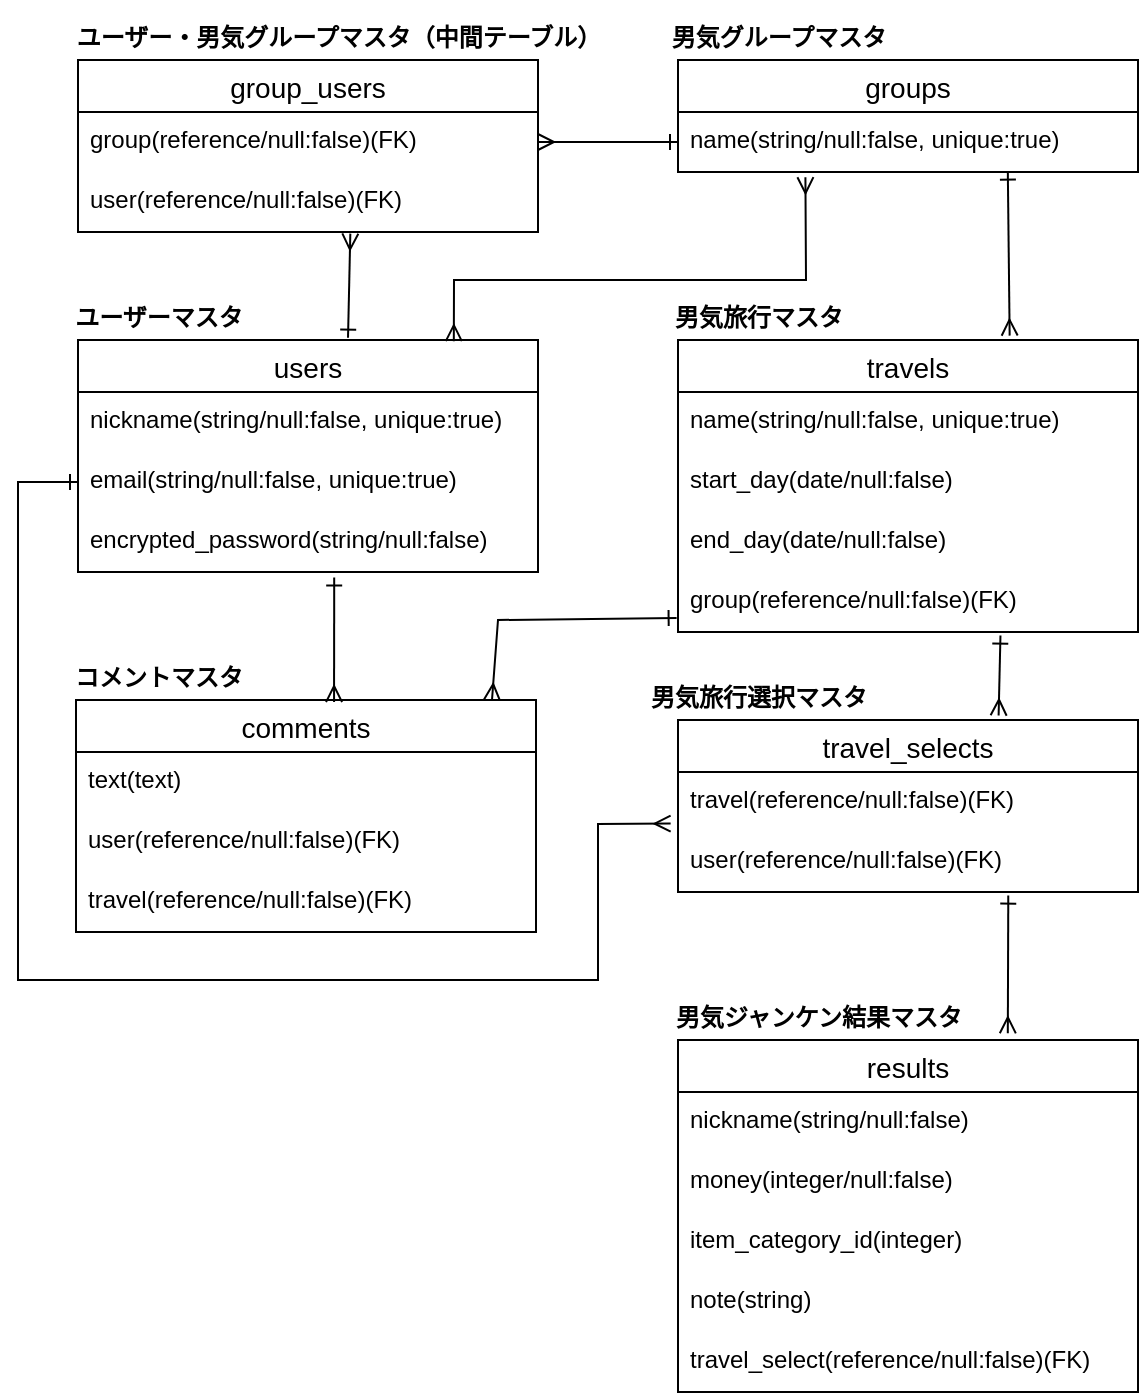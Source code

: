 <mxfile>
    <diagram id="gmgPJ9fsJCGwkUJHvNoy" name="ページ1">
        <mxGraphModel dx="348" dy="651" grid="1" gridSize="10" guides="1" tooltips="1" connect="1" arrows="1" fold="1" page="1" pageScale="1" pageWidth="850" pageHeight="1100" math="0" shadow="0">
            <root>
                <mxCell id="0"/>
                <mxCell id="1" parent="0"/>
                <mxCell id="2" value="users" style="swimlane;fontStyle=0;childLayout=stackLayout;horizontal=1;startSize=26;horizontalStack=0;resizeParent=1;resizeParentMax=0;resizeLast=0;collapsible=1;marginBottom=0;align=center;fontSize=14;" parent="1" vertex="1">
                    <mxGeometry x="180" y="430" width="230" height="116" as="geometry"/>
                </mxCell>
                <mxCell id="3" value="nickname(string/null:false, unique:true)" style="text;strokeColor=none;fillColor=none;spacingLeft=4;spacingRight=4;overflow=hidden;rotatable=0;points=[[0,0.5],[1,0.5]];portConstraint=eastwest;fontSize=12;" parent="2" vertex="1">
                    <mxGeometry y="26" width="230" height="30" as="geometry"/>
                </mxCell>
                <mxCell id="4" value="email(string/null:false, unique:true)" style="text;strokeColor=none;fillColor=none;spacingLeft=4;spacingRight=4;overflow=hidden;rotatable=0;points=[[0,0.5],[1,0.5]];portConstraint=eastwest;fontSize=12;" parent="2" vertex="1">
                    <mxGeometry y="56" width="230" height="30" as="geometry"/>
                </mxCell>
                <mxCell id="5" value="encrypted_password(string/null:false)" style="text;strokeColor=none;fillColor=none;spacingLeft=4;spacingRight=4;overflow=hidden;rotatable=0;points=[[0,0.5],[1,0.5]];portConstraint=eastwest;fontSize=12;" parent="2" vertex="1">
                    <mxGeometry y="86" width="230" height="30" as="geometry"/>
                </mxCell>
                <mxCell id="6" value="&lt;font style=&quot;font-size: 12px&quot;&gt;ユーザーマスタ&lt;/font&gt;" style="text;strokeColor=none;fillColor=none;html=1;fontSize=24;fontStyle=1;verticalAlign=middle;align=center;" parent="1" vertex="1">
                    <mxGeometry x="170" y="400" width="100" height="30" as="geometry"/>
                </mxCell>
                <mxCell id="7" value="group_users" style="swimlane;fontStyle=0;childLayout=stackLayout;horizontal=1;startSize=26;horizontalStack=0;resizeParent=1;resizeParentMax=0;resizeLast=0;collapsible=1;marginBottom=0;align=center;fontSize=14;" parent="1" vertex="1">
                    <mxGeometry x="180" y="290" width="230" height="86" as="geometry"/>
                </mxCell>
                <mxCell id="9" value="group(reference/null:false)(FK)" style="text;strokeColor=none;fillColor=none;spacingLeft=4;spacingRight=4;overflow=hidden;rotatable=0;points=[[0,0.5],[1,0.5]];portConstraint=eastwest;fontSize=12;" parent="7" vertex="1">
                    <mxGeometry y="26" width="230" height="30" as="geometry"/>
                </mxCell>
                <mxCell id="8" value="user(reference/null:false)(FK)" style="text;strokeColor=none;fillColor=none;spacingLeft=4;spacingRight=4;overflow=hidden;rotatable=0;points=[[0,0.5],[1,0.5]];portConstraint=eastwest;fontSize=12;" parent="7" vertex="1">
                    <mxGeometry y="56" width="230" height="30" as="geometry"/>
                </mxCell>
                <mxCell id="10" value="&lt;font style=&quot;font-size: 12px&quot;&gt;ユーザー・男気グループマスタ（中間テーブル）&lt;/font&gt;" style="text;strokeColor=none;fillColor=none;html=1;fontSize=24;fontStyle=1;verticalAlign=middle;align=center;" parent="1" vertex="1">
                    <mxGeometry x="260" y="260" width="100" height="30" as="geometry"/>
                </mxCell>
                <mxCell id="11" value="groups" style="swimlane;fontStyle=0;childLayout=stackLayout;horizontal=1;startSize=26;horizontalStack=0;resizeParent=1;resizeParentMax=0;resizeLast=0;collapsible=1;marginBottom=0;align=center;fontSize=14;" parent="1" vertex="1">
                    <mxGeometry x="480" y="290" width="230" height="56" as="geometry"/>
                </mxCell>
                <mxCell id="12" value="name(string/null:false, unique:true)" style="text;strokeColor=none;fillColor=none;spacingLeft=4;spacingRight=4;overflow=hidden;rotatable=0;points=[[0,0.5],[1,0.5]];portConstraint=eastwest;fontSize=12;" parent="11" vertex="1">
                    <mxGeometry y="26" width="230" height="30" as="geometry"/>
                </mxCell>
                <mxCell id="13" value="&lt;span style=&quot;font-size: 12px&quot;&gt;男気グループマスタ&lt;/span&gt;" style="text;strokeColor=none;fillColor=none;html=1;fontSize=24;fontStyle=1;verticalAlign=middle;align=center;" parent="1" vertex="1">
                    <mxGeometry x="480" y="260" width="100" height="30" as="geometry"/>
                </mxCell>
                <mxCell id="14" value="" style="endArrow=ERmany;html=1;rounded=0;endFill=0;startArrow=ERone;startFill=0;exitX=0;exitY=0.5;exitDx=0;exitDy=0;entryX=1;entryY=0.5;entryDx=0;entryDy=0;" parent="1" source="12" target="9" edge="1">
                    <mxGeometry relative="1" as="geometry">
                        <mxPoint x="120" y="356" as="sourcePoint"/>
                        <mxPoint x="408" y="318" as="targetPoint"/>
                    </mxGeometry>
                </mxCell>
                <mxCell id="15" value="" style="endArrow=ERmany;html=1;rounded=0;endFill=0;startArrow=ERone;startFill=0;exitX=0.587;exitY=-0.01;exitDx=0;exitDy=0;exitPerimeter=0;entryX=0.592;entryY=1.027;entryDx=0;entryDy=0;entryPerimeter=0;" parent="1" source="2" target="8" edge="1">
                    <mxGeometry relative="1" as="geometry">
                        <mxPoint x="110" y="346" as="sourcePoint"/>
                        <mxPoint x="315" y="370" as="targetPoint"/>
                    </mxGeometry>
                </mxCell>
                <mxCell id="16" value="travels" style="swimlane;fontStyle=0;childLayout=stackLayout;horizontal=1;startSize=26;horizontalStack=0;resizeParent=1;resizeParentMax=0;resizeLast=0;collapsible=1;marginBottom=0;align=center;fontSize=14;" parent="1" vertex="1">
                    <mxGeometry x="480" y="430" width="230" height="146" as="geometry"/>
                </mxCell>
                <mxCell id="17" value="name(string/null:false, unique:true)" style="text;strokeColor=none;fillColor=none;spacingLeft=4;spacingRight=4;overflow=hidden;rotatable=0;points=[[0,0.5],[1,0.5]];portConstraint=eastwest;fontSize=12;" parent="16" vertex="1">
                    <mxGeometry y="26" width="230" height="30" as="geometry"/>
                </mxCell>
                <mxCell id="18" value="start_day(date/null:false)" style="text;strokeColor=none;fillColor=none;spacingLeft=4;spacingRight=4;overflow=hidden;rotatable=0;points=[[0,0.5],[1,0.5]];portConstraint=eastwest;fontSize=12;" parent="16" vertex="1">
                    <mxGeometry y="56" width="230" height="30" as="geometry"/>
                </mxCell>
                <mxCell id="19" value="end_day(date/null:false)" style="text;strokeColor=none;fillColor=none;spacingLeft=4;spacingRight=4;overflow=hidden;rotatable=0;points=[[0,0.5],[1,0.5]];portConstraint=eastwest;fontSize=12;" parent="16" vertex="1">
                    <mxGeometry y="86" width="230" height="30" as="geometry"/>
                </mxCell>
                <mxCell id="20" value="group(reference/null:false)(FK)" style="text;strokeColor=none;fillColor=none;spacingLeft=4;spacingRight=4;overflow=hidden;rotatable=0;points=[[0,0.5],[1,0.5]];portConstraint=eastwest;fontSize=12;" parent="16" vertex="1">
                    <mxGeometry y="116" width="230" height="30" as="geometry"/>
                </mxCell>
                <mxCell id="21" value="&lt;span style=&quot;font-size: 12px&quot;&gt;男気旅行マスタ&lt;/span&gt;" style="text;strokeColor=none;fillColor=none;html=1;fontSize=24;fontStyle=1;verticalAlign=middle;align=center;" parent="1" vertex="1">
                    <mxGeometry x="470" y="400" width="100" height="30" as="geometry"/>
                </mxCell>
                <mxCell id="22" value="" style="endArrow=ERmany;html=1;rounded=0;endFill=0;startArrow=ERone;startFill=0;entryX=0.721;entryY=-0.015;entryDx=0;entryDy=0;exitX=0.717;exitY=0.993;exitDx=0;exitDy=0;exitPerimeter=0;entryPerimeter=0;" parent="1" source="12" target="16" edge="1">
                    <mxGeometry relative="1" as="geometry">
                        <mxPoint x="595" y="340" as="sourcePoint"/>
                        <mxPoint x="420" y="341" as="targetPoint"/>
                    </mxGeometry>
                </mxCell>
                <mxCell id="23" value="results" style="swimlane;fontStyle=0;childLayout=stackLayout;horizontal=1;startSize=26;horizontalStack=0;resizeParent=1;resizeParentMax=0;resizeLast=0;collapsible=1;marginBottom=0;align=center;fontSize=14;" parent="1" vertex="1">
                    <mxGeometry x="480" y="780" width="230" height="176" as="geometry"/>
                </mxCell>
                <mxCell id="53" value="nickname(string/null:false)" style="text;strokeColor=none;fillColor=none;spacingLeft=4;spacingRight=4;overflow=hidden;rotatable=0;points=[[0,0.5],[1,0.5]];portConstraint=eastwest;fontSize=12;" parent="23" vertex="1">
                    <mxGeometry y="26" width="230" height="30" as="geometry"/>
                </mxCell>
                <mxCell id="24" value="money(integer/null:false)" style="text;strokeColor=none;fillColor=none;spacingLeft=4;spacingRight=4;overflow=hidden;rotatable=0;points=[[0,0.5],[1,0.5]];portConstraint=eastwest;fontSize=12;" parent="23" vertex="1">
                    <mxGeometry y="56" width="230" height="30" as="geometry"/>
                </mxCell>
                <mxCell id="25" value="item_category_id(integer)" style="text;strokeColor=none;fillColor=none;spacingLeft=4;spacingRight=4;overflow=hidden;rotatable=0;points=[[0,0.5],[1,0.5]];portConstraint=eastwest;fontSize=12;" parent="23" vertex="1">
                    <mxGeometry y="86" width="230" height="30" as="geometry"/>
                </mxCell>
                <mxCell id="26" value="note(string)" style="text;strokeColor=none;fillColor=none;spacingLeft=4;spacingRight=4;overflow=hidden;rotatable=0;points=[[0,0.5],[1,0.5]];portConstraint=eastwest;fontSize=12;" parent="23" vertex="1">
                    <mxGeometry y="116" width="230" height="30" as="geometry"/>
                </mxCell>
                <mxCell id="27" value="travel_select(reference/null:false)(FK)" style="text;strokeColor=none;fillColor=none;spacingLeft=4;spacingRight=4;overflow=hidden;rotatable=0;points=[[0,0.5],[1,0.5]];portConstraint=eastwest;fontSize=12;" parent="23" vertex="1">
                    <mxGeometry y="146" width="230" height="30" as="geometry"/>
                </mxCell>
                <mxCell id="29" value="&lt;span style=&quot;font-size: 12px&quot;&gt;男気ジャンケン結果マスタ&lt;/span&gt;" style="text;strokeColor=none;fillColor=none;html=1;fontSize=24;fontStyle=1;verticalAlign=middle;align=center;" parent="1" vertex="1">
                    <mxGeometry x="500" y="750" width="100" height="30" as="geometry"/>
                </mxCell>
                <mxCell id="31" value="" style="endArrow=ERmany;html=1;rounded=0;endFill=0;startArrow=ERone;startFill=0;entryX=0.717;entryY=-0.019;entryDx=0;entryDy=0;entryPerimeter=0;exitX=0.718;exitY=1.06;exitDx=0;exitDy=0;exitPerimeter=0;" parent="1" source="45" target="23" edge="1">
                    <mxGeometry relative="1" as="geometry">
                        <mxPoint x="645" y="700" as="sourcePoint"/>
                        <mxPoint x="655.83" y="437.81" as="targetPoint"/>
                    </mxGeometry>
                </mxCell>
                <mxCell id="32" value="&lt;font style=&quot;font-size: 12px&quot;&gt;コメントマスタ&lt;/font&gt;" style="text;strokeColor=none;fillColor=none;html=1;fontSize=24;fontStyle=1;verticalAlign=middle;align=center;" parent="1" vertex="1">
                    <mxGeometry x="170" y="580" width="100" height="30" as="geometry"/>
                </mxCell>
                <mxCell id="33" value="comments" style="swimlane;fontStyle=0;childLayout=stackLayout;horizontal=1;startSize=26;horizontalStack=0;resizeParent=1;resizeParentMax=0;resizeLast=0;collapsible=1;marginBottom=0;align=center;fontSize=14;" parent="1" vertex="1">
                    <mxGeometry x="179" y="610" width="230" height="116" as="geometry"/>
                </mxCell>
                <mxCell id="34" value="text(text)" style="text;strokeColor=none;fillColor=none;spacingLeft=4;spacingRight=4;overflow=hidden;rotatable=0;points=[[0,0.5],[1,0.5]];portConstraint=eastwest;fontSize=12;" parent="33" vertex="1">
                    <mxGeometry y="26" width="230" height="30" as="geometry"/>
                </mxCell>
                <mxCell id="52" value="user(reference/null:false)(FK)" style="text;strokeColor=none;fillColor=none;spacingLeft=4;spacingRight=4;overflow=hidden;rotatable=0;points=[[0,0.5],[1,0.5]];portConstraint=eastwest;fontSize=12;" parent="33" vertex="1">
                    <mxGeometry y="56" width="230" height="30" as="geometry"/>
                </mxCell>
                <mxCell id="35" value="travel(reference/null:false)(FK)" style="text;strokeColor=none;fillColor=none;spacingLeft=4;spacingRight=4;overflow=hidden;rotatable=0;points=[[0,0.5],[1,0.5]];portConstraint=eastwest;fontSize=12;" parent="33" vertex="1">
                    <mxGeometry y="86" width="230" height="30" as="geometry"/>
                </mxCell>
                <mxCell id="36" value="" style="endArrow=ERmany;html=1;rounded=0;endFill=0;startArrow=ERone;startFill=0;exitX=0.557;exitY=1.093;exitDx=0;exitDy=0;exitPerimeter=0;entryX=0.561;entryY=0.009;entryDx=0;entryDy=0;entryPerimeter=0;" parent="1" source="5" target="33" edge="1">
                    <mxGeometry relative="1" as="geometry">
                        <mxPoint x="362.5" y="440" as="sourcePoint"/>
                        <mxPoint x="358" y="387" as="targetPoint"/>
                    </mxGeometry>
                </mxCell>
                <mxCell id="37" value="" style="endArrow=ERmany;html=1;rounded=0;endFill=0;startArrow=ERone;startFill=0;exitX=-0.003;exitY=0.767;exitDx=0;exitDy=0;exitPerimeter=0;" parent="1" source="20" edge="1">
                    <mxGeometry relative="1" as="geometry">
                        <mxPoint x="318.11" y="558.79" as="sourcePoint"/>
                        <mxPoint x="387" y="610" as="targetPoint"/>
                        <Array as="points">
                            <mxPoint x="390" y="570"/>
                        </Array>
                    </mxGeometry>
                </mxCell>
                <mxCell id="38" value="" style="endArrow=ERmany;html=1;rounded=0;endFill=0;startArrow=ERmany;startFill=0;exitX=0.277;exitY=1.087;exitDx=0;exitDy=0;entryX=0.817;entryY=0.005;entryDx=0;entryDy=0;entryPerimeter=0;exitPerimeter=0;" parent="1" source="12" target="2" edge="1">
                    <mxGeometry relative="1" as="geometry">
                        <mxPoint x="490" y="341" as="sourcePoint"/>
                        <mxPoint x="420" y="341" as="targetPoint"/>
                        <Array as="points">
                            <mxPoint x="544" y="400"/>
                            <mxPoint x="368" y="400"/>
                        </Array>
                    </mxGeometry>
                </mxCell>
                <mxCell id="39" value="travel_selects" style="swimlane;fontStyle=0;childLayout=stackLayout;horizontal=1;startSize=26;horizontalStack=0;resizeParent=1;resizeParentMax=0;resizeLast=0;collapsible=1;marginBottom=0;align=center;fontSize=14;" parent="1" vertex="1">
                    <mxGeometry x="480" y="620" width="230" height="86" as="geometry"/>
                </mxCell>
                <mxCell id="43" value="travel(reference/null:false)(FK)" style="text;strokeColor=none;fillColor=none;spacingLeft=4;spacingRight=4;overflow=hidden;rotatable=0;points=[[0,0.5],[1,0.5]];portConstraint=eastwest;fontSize=12;" parent="39" vertex="1">
                    <mxGeometry y="26" width="230" height="30" as="geometry"/>
                </mxCell>
                <mxCell id="45" value="user(reference/null:false)(FK)" style="text;strokeColor=none;fillColor=none;spacingLeft=4;spacingRight=4;overflow=hidden;rotatable=0;points=[[0,0.5],[1,0.5]];portConstraint=eastwest;fontSize=12;" parent="39" vertex="1">
                    <mxGeometry y="56" width="230" height="30" as="geometry"/>
                </mxCell>
                <mxCell id="44" value="&lt;span style=&quot;font-size: 12px&quot;&gt;男気旅行選択マスタ&lt;/span&gt;" style="text;strokeColor=none;fillColor=none;html=1;fontSize=24;fontStyle=1;verticalAlign=middle;align=center;" parent="1" vertex="1">
                    <mxGeometry x="470" y="590" width="100" height="30" as="geometry"/>
                </mxCell>
                <mxCell id="47" value="" style="endArrow=ERmany;html=1;rounded=0;endFill=0;startArrow=ERone;startFill=0;exitX=0.701;exitY=1.06;exitDx=0;exitDy=0;exitPerimeter=0;entryX=0.697;entryY=-0.026;entryDx=0;entryDy=0;entryPerimeter=0;" parent="1" source="20" target="39" edge="1">
                    <mxGeometry relative="1" as="geometry">
                        <mxPoint x="655" y="710" as="sourcePoint"/>
                        <mxPoint x="641" y="610" as="targetPoint"/>
                    </mxGeometry>
                </mxCell>
                <mxCell id="48" value="" style="endArrow=ERmany;html=1;rounded=0;endFill=0;startArrow=ERone;startFill=0;exitX=0;exitY=0.5;exitDx=0;exitDy=0;entryX=-0.016;entryY=0.86;entryDx=0;entryDy=0;entryPerimeter=0;" parent="1" source="4" target="43" edge="1">
                    <mxGeometry relative="1" as="geometry">
                        <mxPoint x="651.23" y="587.8" as="sourcePoint"/>
                        <mxPoint x="440" y="661" as="targetPoint"/>
                        <Array as="points">
                            <mxPoint x="150" y="501"/>
                            <mxPoint x="150" y="750"/>
                            <mxPoint x="320" y="750"/>
                            <mxPoint x="440" y="750"/>
                            <mxPoint x="440" y="672"/>
                        </Array>
                    </mxGeometry>
                </mxCell>
            </root>
        </mxGraphModel>
    </diagram>
</mxfile>